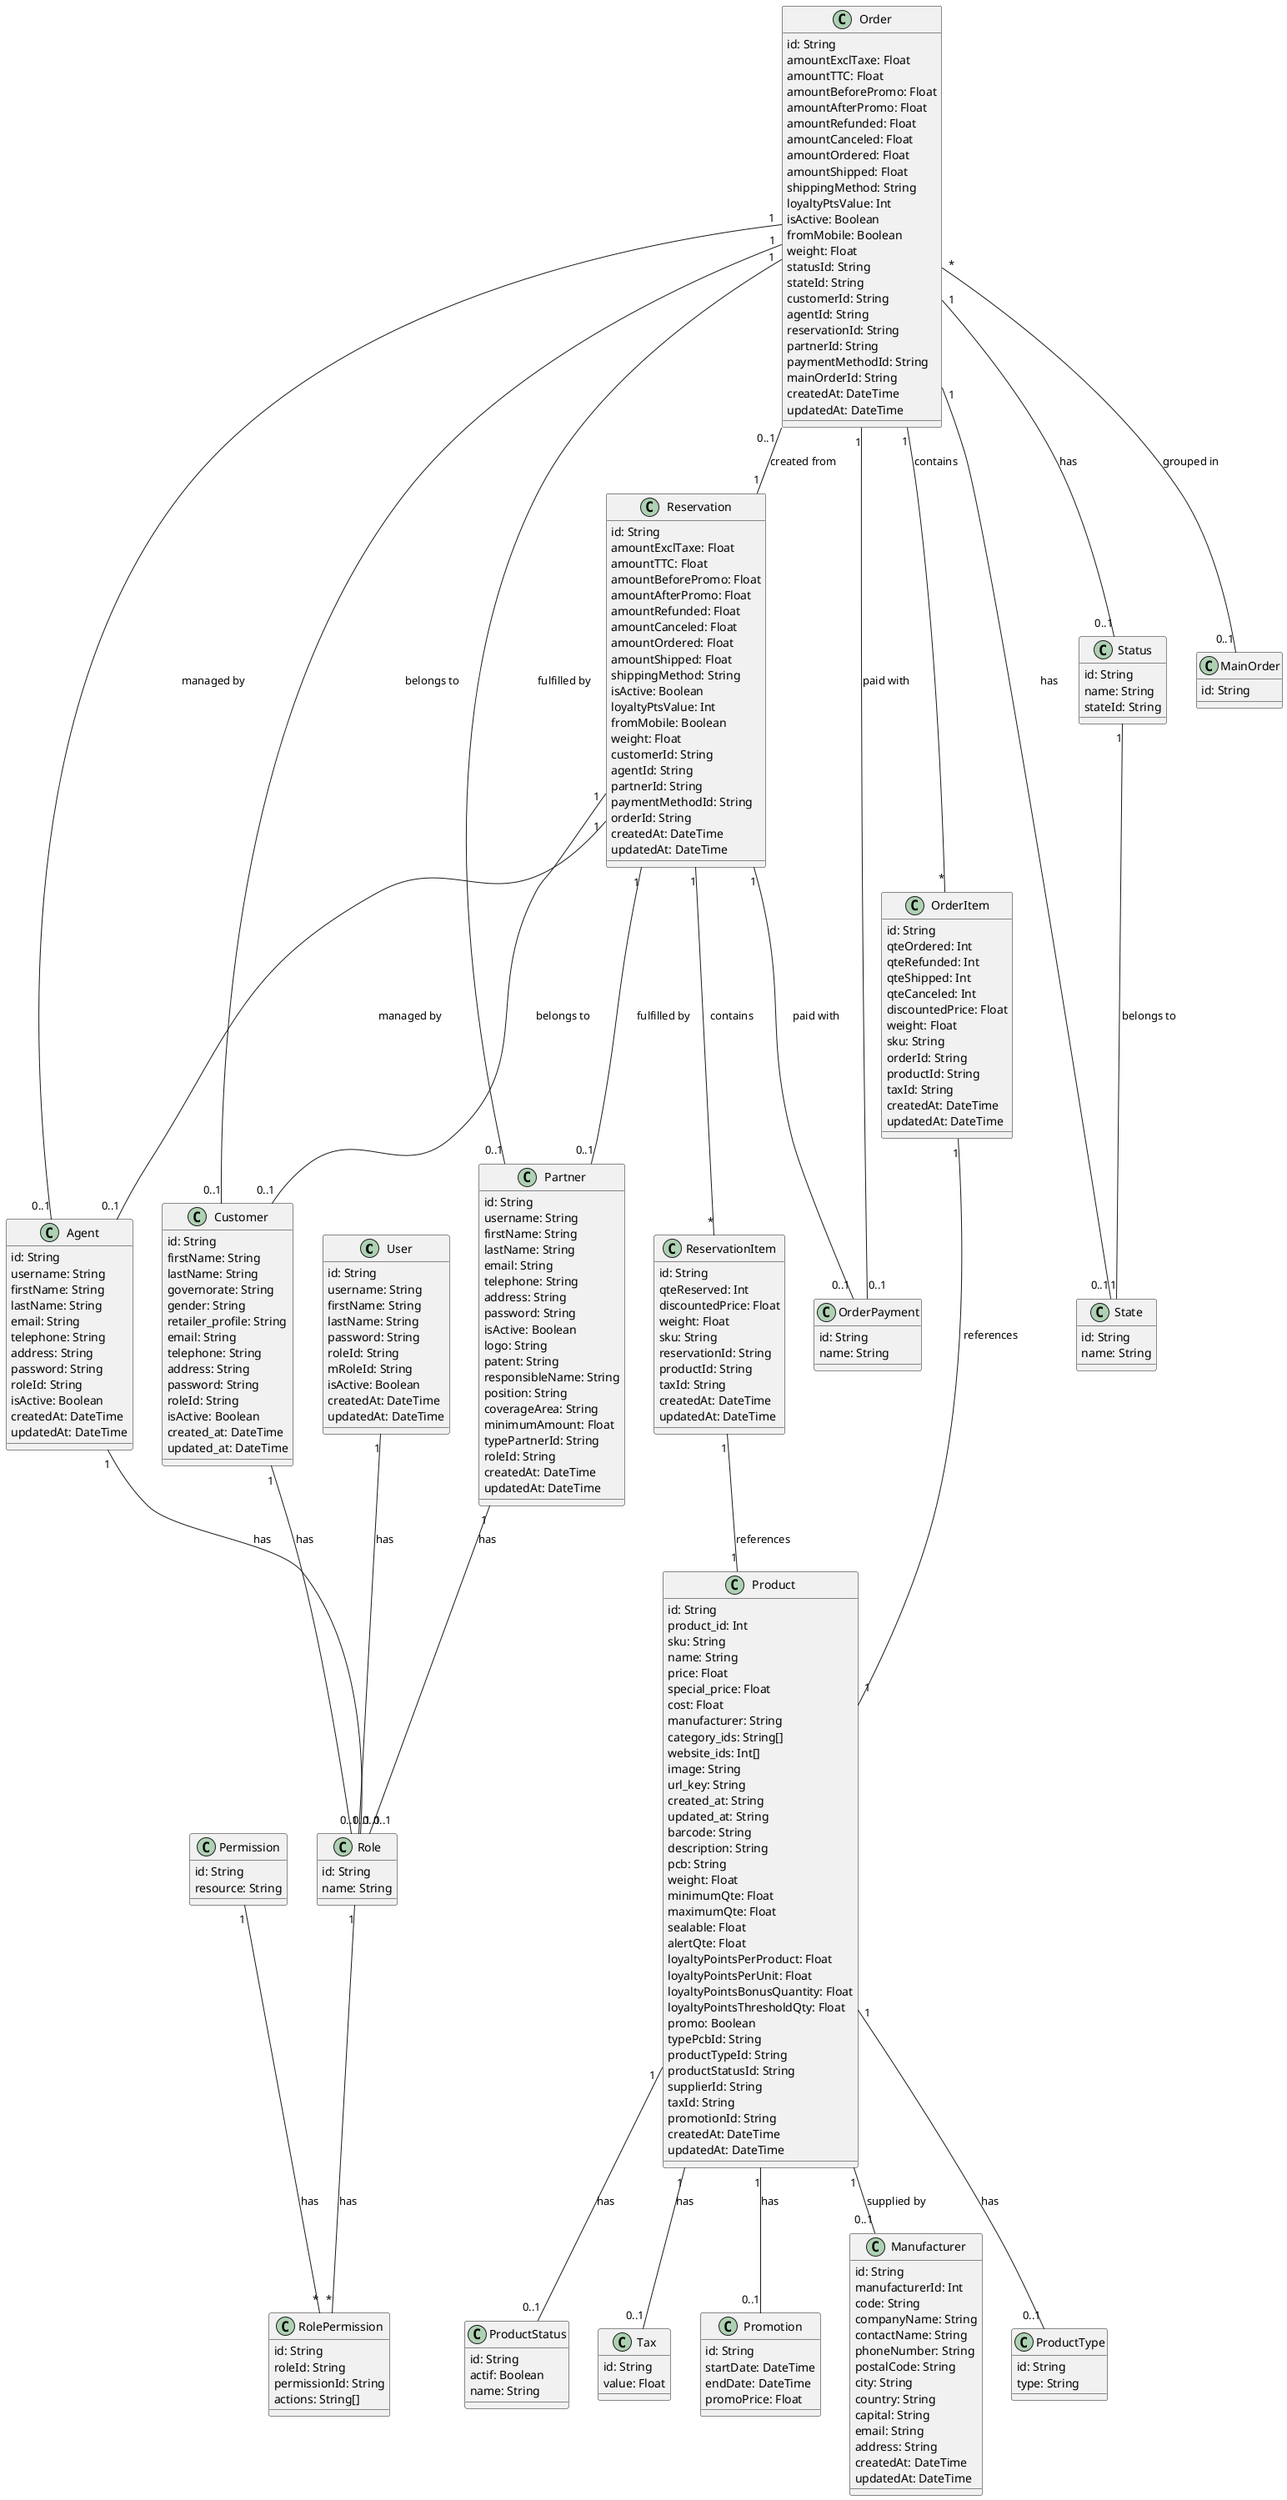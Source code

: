 @startuml Marketplace Data Model

' Define classes for the main entities
class User {
  id: String
  username: String
  firstName: String
  lastName: String
  password: String
  roleId: String
  mRoleId: String
  isActive: Boolean
  createdAt: DateTime
  updatedAt: DateTime
}

class Customer {
  id: String
  firstName: String
  lastName: String
  governorate: String
  gender: String
  retailer_profile: String
  email: String
  telephone: String
  address: String
  password: String
  roleId: String
  isActive: Boolean
  created_at: DateTime
  updated_at: DateTime
}

class Partner {
  id: String
  username: String
  firstName: String
  lastName: String
  email: String
  telephone: String
  address: String
  password: String
  isActive: Boolean
  logo: String
  patent: String
  responsibleName: String
  position: String
  coverageArea: String
  minimumAmount: Float
  typePartnerId: String
  roleId: String
  createdAt: DateTime
  updatedAt: DateTime
}

class Agent {
  id: String
  username: String
  firstName: String
  lastName: String
  email: String
  telephone: String
  address: String
  password: String
  roleId: String
  isActive: Boolean
  createdAt: DateTime
  updatedAt: DateTime
}

class Product {
  id: String
  product_id: Int
  sku: String
  name: String
  price: Float
  special_price: Float
  cost: Float
  manufacturer: String
  category_ids: String[]
  website_ids: Int[]
  image: String
  url_key: String
  created_at: String
  updated_at: String
  barcode: String
  description: String
  pcb: String
  weight: Float
  minimumQte: Float
  maximumQte: Float
  sealable: Float
  alertQte: Float
  loyaltyPointsPerProduct: Float
  loyaltyPointsPerUnit: Float
  loyaltyPointsBonusQuantity: Float
  loyaltyPointsThresholdQty: Float
  promo: Boolean
  typePcbId: String
  productTypeId: String
  productStatusId: String
  supplierId: String
  taxId: String
  promotionId: String
  createdAt: DateTime
  updatedAt: DateTime
}

class Order {
  id: String
  amountExclTaxe: Float
  amountTTC: Float
  amountBeforePromo: Float
  amountAfterPromo: Float
  amountRefunded: Float
  amountCanceled: Float
  amountOrdered: Float
  amountShipped: Float
  shippingMethod: String
  loyaltyPtsValue: Int
  isActive: Boolean
  fromMobile: Boolean
  weight: Float
  statusId: String
  stateId: String
  customerId: String
  agentId: String
  reservationId: String
  partnerId: String
  paymentMethodId: String
  mainOrderId: String
  createdAt: DateTime
  updatedAt: DateTime
}

class OrderItem {
  id: String
  qteOrdered: Int
  qteRefunded: Int
  qteShipped: Int
  qteCanceled: Int
  discountedPrice: Float
  weight: Float
  sku: String
  orderId: String
  productId: String
  taxId: String
  createdAt: DateTime
  updatedAt: DateTime
}

class Reservation {
  id: String
  amountExclTaxe: Float
  amountTTC: Float
  amountBeforePromo: Float
  amountAfterPromo: Float
  amountRefunded: Float
  amountCanceled: Float
  amountOrdered: Float
  amountShipped: Float
  shippingMethod: String
  isActive: Boolean
  loyaltyPtsValue: Int
  fromMobile: Boolean
  weight: Float
  customerId: String
  agentId: String
  partnerId: String
  paymentMethodId: String
  orderId: String
  createdAt: DateTime
  updatedAt: DateTime
}

class ReservationItem {
  id: String
  qteReserved: Int
  discountedPrice: Float
  weight: Float
  sku: String
  reservationId: String
  productId: String
  taxId: String
  createdAt: DateTime
  updatedAt: DateTime
}

class Role {
  id: String
  name: String
}

class Permission {
  id: String
  resource: String
}

class RolePermission {
  id: String
  roleId: String
  permissionId: String
  actions: String[]
}

class ProductType {
  id: String
  type: String
}

class ProductStatus {
  id: String
  actif: Boolean
  name: String
}

class Tax {
  id: String
  value: Float
}

class Promotion {
  id: String
  startDate: DateTime
  endDate: DateTime
  promoPrice: Float
}

class State {
  id: String
  name: String
}

class Status {
  id: String
  name: String
  stateId: String
}

class OrderPayment {
  id: String
  name: String
}

class MainOrder {
  id: String
}

class Manufacturer {
  id: String
  manufacturerId: Int
  code: String
  companyName: String
  contactName: String
  phoneNumber: String
  postalCode: String
  city: String
  country: String
  capital: String
  email: String
  address: String
  createdAt: DateTime
  updatedAt: DateTime
}

' Define relationships
User "1" -- "0..1" Role : has
Partner "1" -- "0..1" Role : has
Customer "1" -- "0..1" Role : has
Agent "1" -- "0..1" Role : has

Role "1" -- "*" RolePermission : has
Permission "1" -- "*" RolePermission : has

Product "1" -- "0..1" ProductType : has
Product "1" -- "0..1" ProductStatus : has
Product "1" -- "0..1" Tax : has
Product "1" -- "0..1" Promotion : has
Product "1" -- "0..1" Manufacturer : supplied by

Order "1" -- "*" OrderItem : contains
Order "0..1" -- "1" Reservation : created from
Order "1" -- "0..1" Status : has
Order "1" -- "0..1" State : has
Order "1" -- "0..1" Customer : belongs to
Order "1" -- "0..1" Agent : managed by
Order "1" -- "0..1" Partner : fulfilled by
Order "1" -- "0..1" OrderPayment : paid with
Order "*" -- "0..1" MainOrder : grouped in

Reservation "1" -- "*" ReservationItem : contains
Reservation "1" -- "0..1" Customer : belongs to
Reservation "1" -- "0..1" Agent : managed by
Reservation "1" -- "0..1" Partner : fulfilled by
Reservation "1" -- "0..1" OrderPayment : paid with

OrderItem "1" -- "1" Product : references
ReservationItem "1" -- "1" Product : references

Status "1" -- "1" State : belongs to

@enduml
